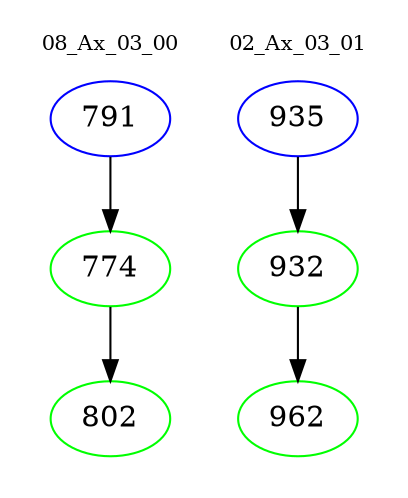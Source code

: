 digraph{
subgraph cluster_0 {
color = white
label = "08_Ax_03_00";
fontsize=10;
T0_791 [label="791", color="blue"]
T0_791 -> T0_774 [color="black"]
T0_774 [label="774", color="green"]
T0_774 -> T0_802 [color="black"]
T0_802 [label="802", color="green"]
}
subgraph cluster_1 {
color = white
label = "02_Ax_03_01";
fontsize=10;
T1_935 [label="935", color="blue"]
T1_935 -> T1_932 [color="black"]
T1_932 [label="932", color="green"]
T1_932 -> T1_962 [color="black"]
T1_962 [label="962", color="green"]
}
}
